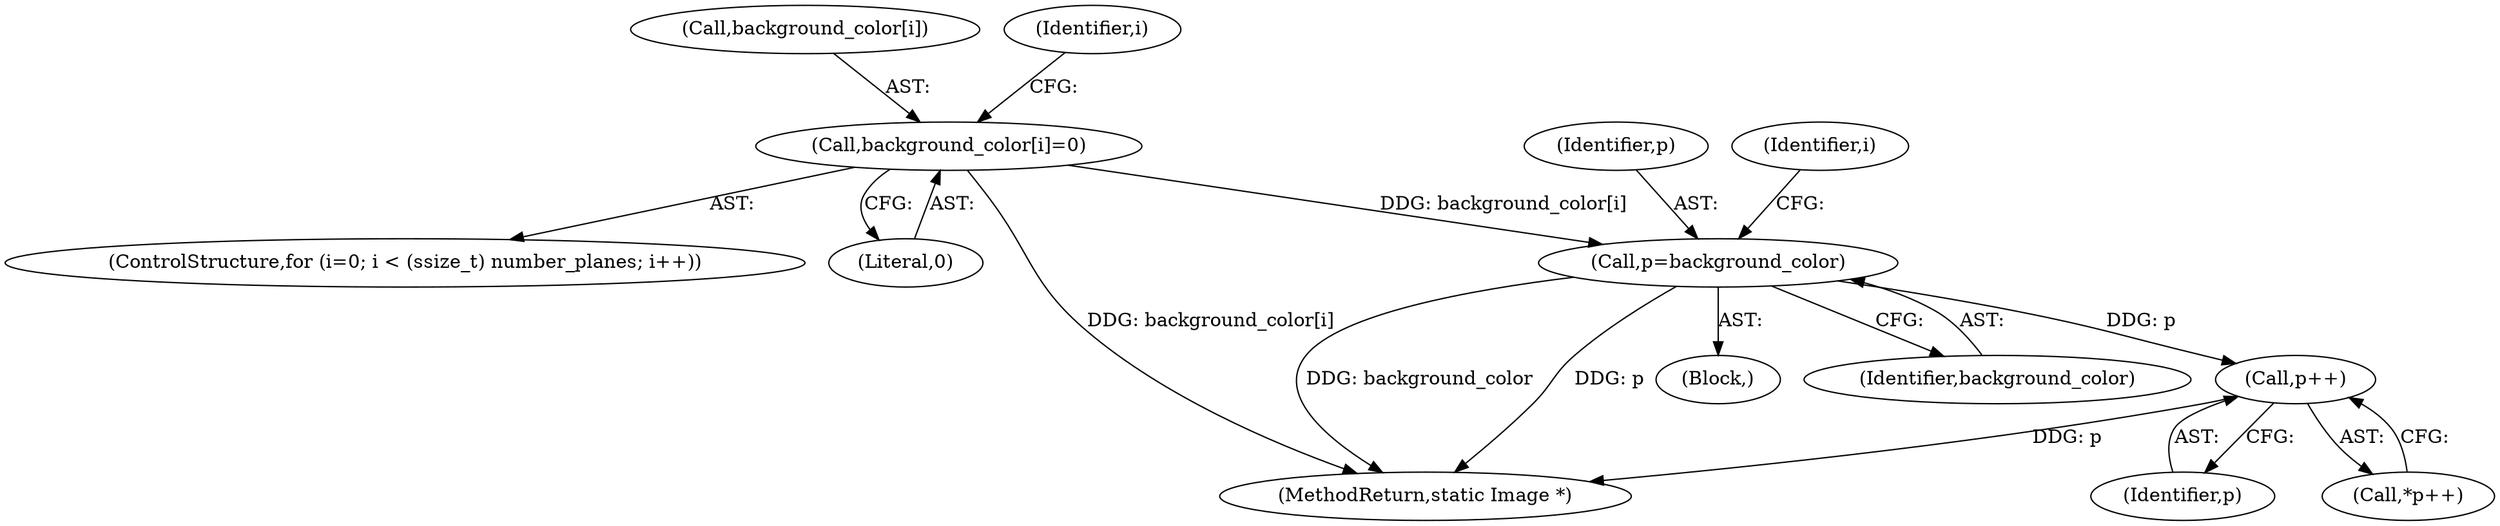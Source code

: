 digraph "0_ImageMagick_7fdf9ea808caa3c81a0eb42656e5fafc59084198@pointer" {
"1000373" [label="(Call,p=background_color)"];
"1000362" [label="(Call,background_color[i]=0)"];
"1000389" [label="(Call,p++)"];
"1000374" [label="(Identifier,p)"];
"1000388" [label="(Call,*p++)"];
"1000378" [label="(Identifier,i)"];
"1001965" [label="(MethodReturn,static Image *)"];
"1000372" [label="(Block,)"];
"1000363" [label="(Call,background_color[i])"];
"1000361" [label="(Identifier,i)"];
"1000351" [label="(ControlStructure,for (i=0; i < (ssize_t) number_planes; i++))"];
"1000389" [label="(Call,p++)"];
"1000362" [label="(Call,background_color[i]=0)"];
"1000390" [label="(Identifier,p)"];
"1000375" [label="(Identifier,background_color)"];
"1000366" [label="(Literal,0)"];
"1000373" [label="(Call,p=background_color)"];
"1000373" -> "1000372"  [label="AST: "];
"1000373" -> "1000375"  [label="CFG: "];
"1000374" -> "1000373"  [label="AST: "];
"1000375" -> "1000373"  [label="AST: "];
"1000378" -> "1000373"  [label="CFG: "];
"1000373" -> "1001965"  [label="DDG: background_color"];
"1000373" -> "1001965"  [label="DDG: p"];
"1000362" -> "1000373"  [label="DDG: background_color[i]"];
"1000373" -> "1000389"  [label="DDG: p"];
"1000362" -> "1000351"  [label="AST: "];
"1000362" -> "1000366"  [label="CFG: "];
"1000363" -> "1000362"  [label="AST: "];
"1000366" -> "1000362"  [label="AST: "];
"1000361" -> "1000362"  [label="CFG: "];
"1000362" -> "1001965"  [label="DDG: background_color[i]"];
"1000389" -> "1000388"  [label="AST: "];
"1000389" -> "1000390"  [label="CFG: "];
"1000390" -> "1000389"  [label="AST: "];
"1000388" -> "1000389"  [label="CFG: "];
"1000389" -> "1001965"  [label="DDG: p"];
}
